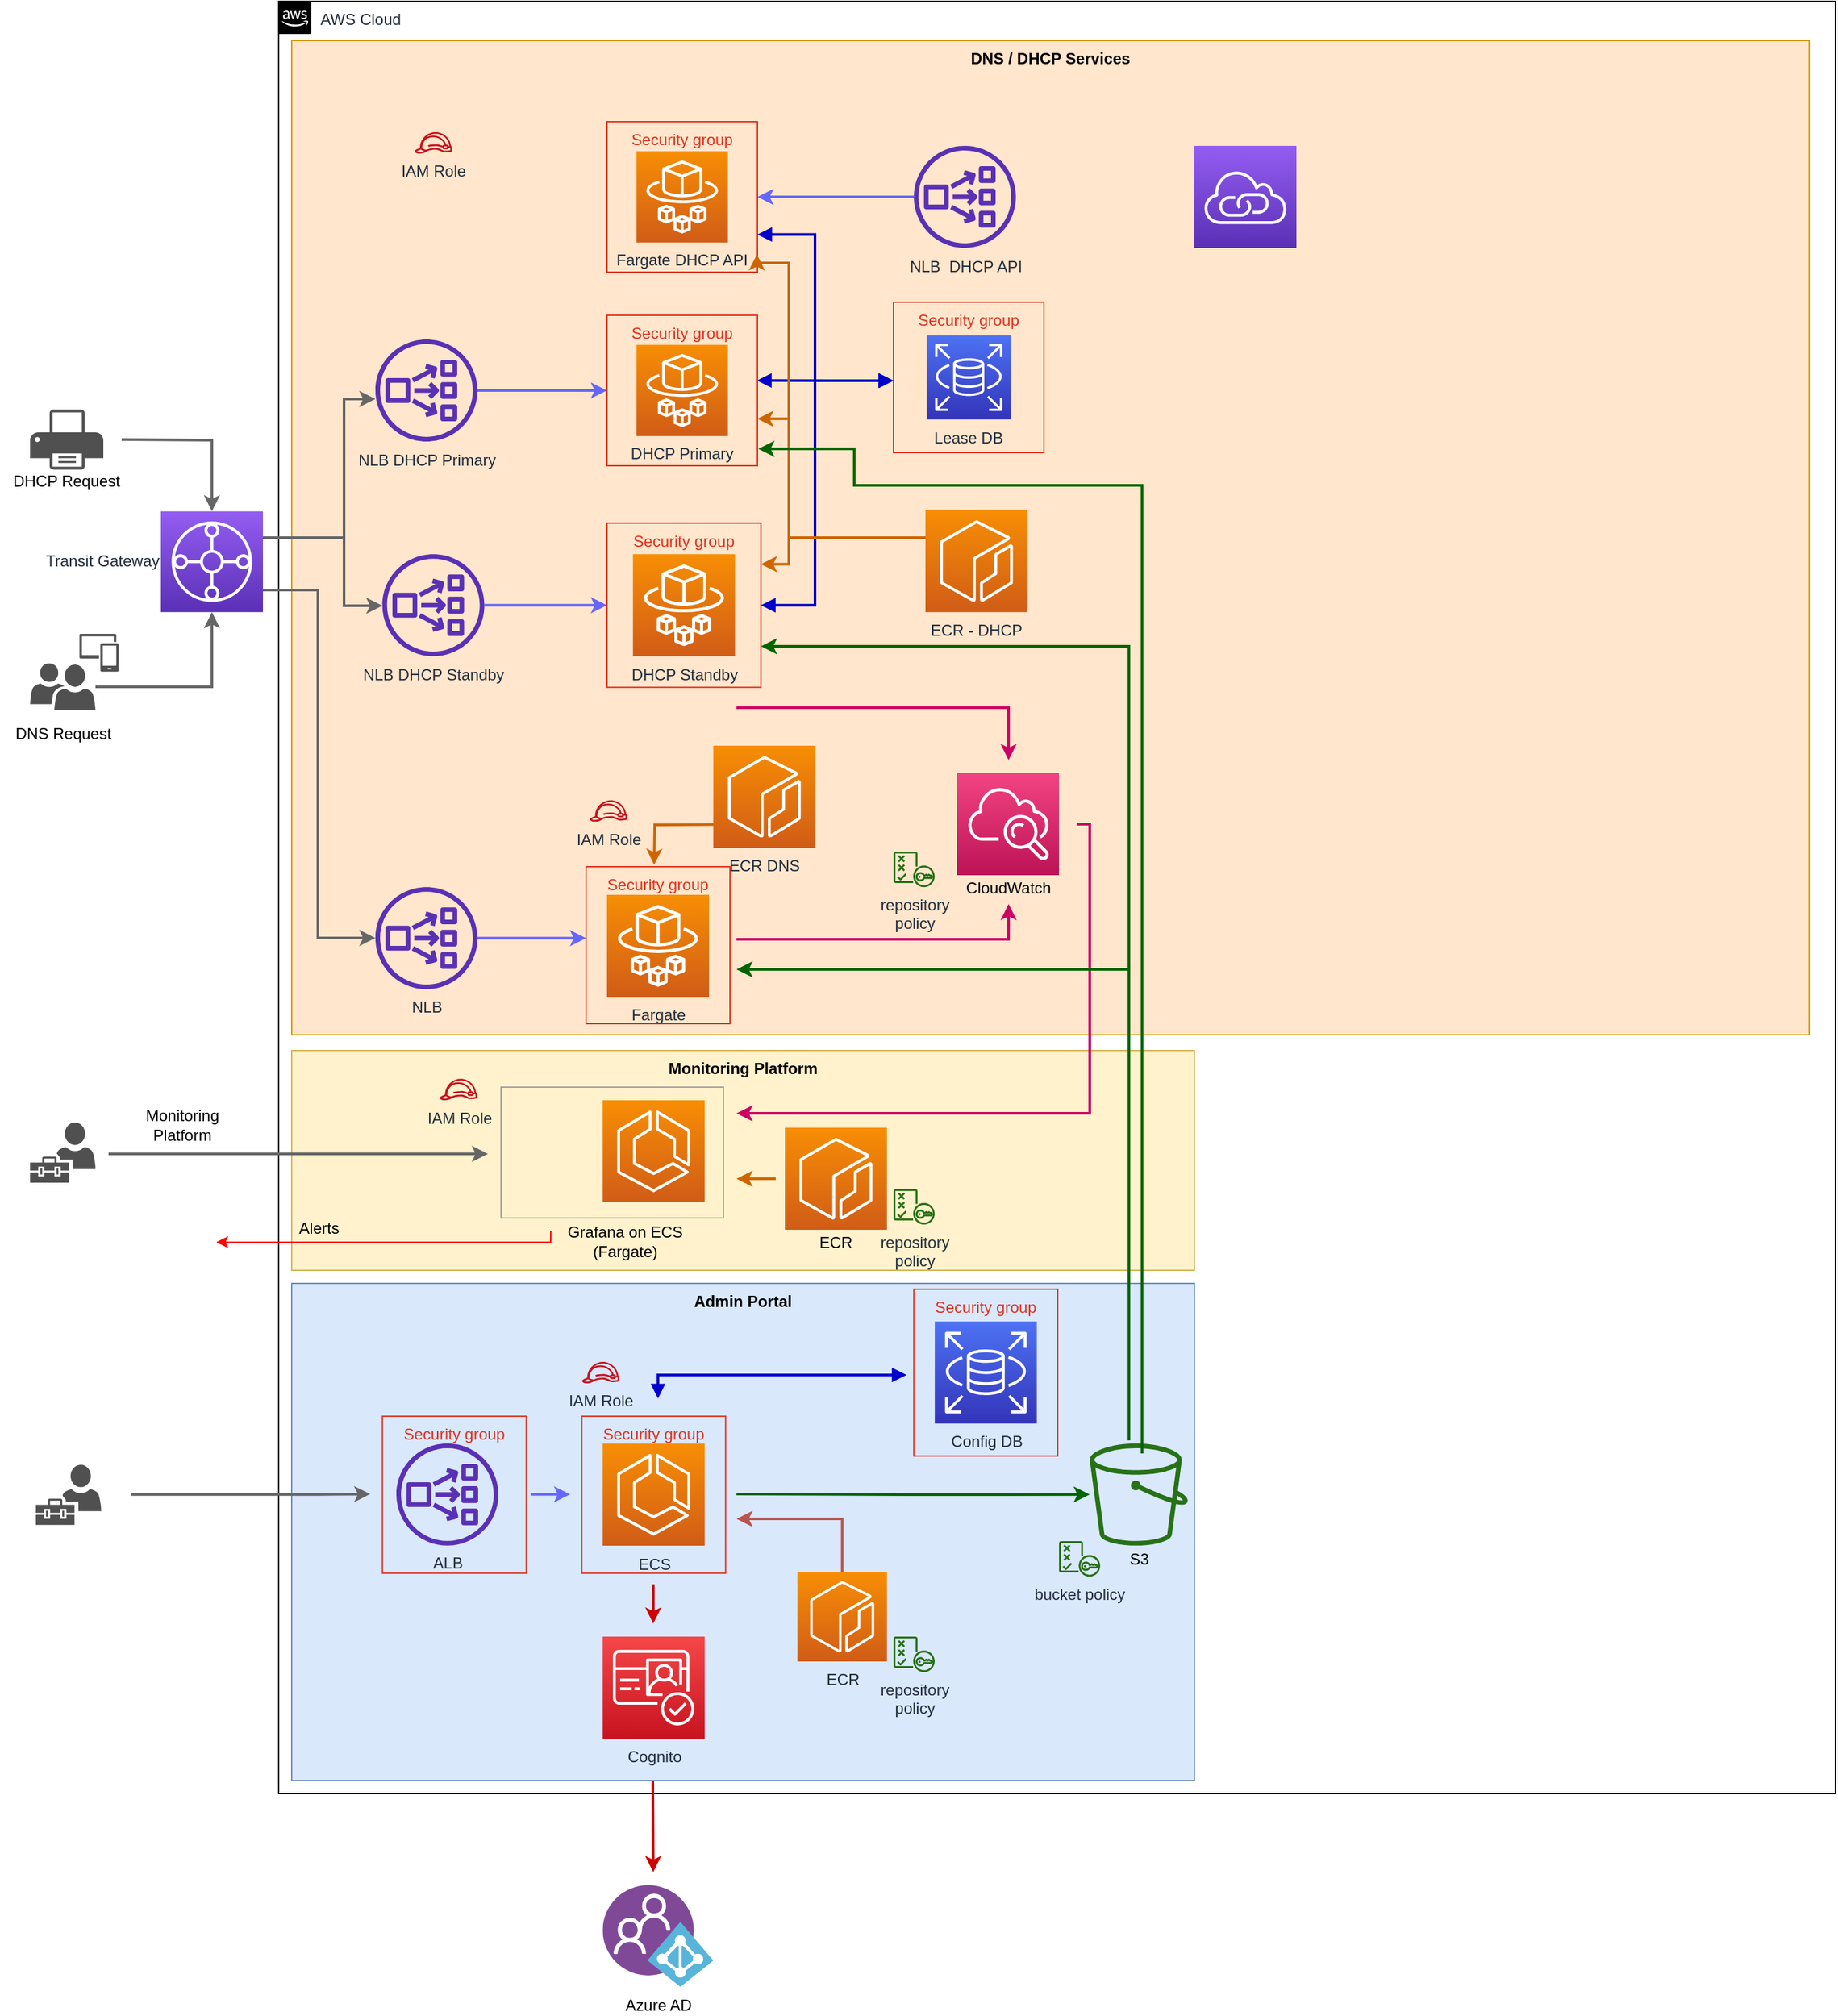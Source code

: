 <mxfile version="14.1.1" type="device"><diagram id="9MO6uvC0R2wSckzGNIwa" name="Page-1"><mxGraphModel dx="2624" dy="1393" grid="1" gridSize="10" guides="1" tooltips="1" connect="1" arrows="1" fold="1" page="0" pageScale="1" pageWidth="827" pageHeight="1169" math="0" shadow="0"><root><mxCell id="0"/><mxCell id="1" parent="0"/><mxCell id="NAixXiFrhquAeeg1MCdx-25" value="Security group" style="fillColor=none;strokeColor=#DD3522;verticalAlign=top;fontStyle=0;fontColor=#DD3522;" parent="1" vertex="1"><mxGeometry x="158.43" y="598.18" width="110" height="120" as="geometry"/></mxCell><mxCell id="9-9kvyiUO59uA4K4BosA-84" value="AWS Cloud" style="points=[[0,0],[0.25,0],[0.5,0],[0.75,0],[1,0],[1,0.25],[1,0.5],[1,0.75],[1,1],[0.75,1],[0.5,1],[0.25,1],[0,1],[0,0.75],[0,0.5],[0,0.25]];outlineConnect=0;gradientColor=none;html=1;whiteSpace=wrap;fontSize=12;fontStyle=0;shape=mxgraph.aws4.group;grIcon=mxgraph.aws4.group_aws_cloud_alt;strokeColor=#000000;fillColor=none;verticalAlign=top;align=left;spacingLeft=30;fontColor=#232F3E;dashed=0;" parent="1" vertex="1"><mxGeometry x="-320" y="-390" width="1190" height="1370" as="geometry"/></mxCell><mxCell id="9-9kvyiUO59uA4K4BosA-189" value="Admin Portal" style="fillColor=#dae8fc;strokeColor=#6c8ebf;dashed=0;verticalAlign=top;fontStyle=1;" parent="1" vertex="1"><mxGeometry x="-310" y="590" width="690" height="380" as="geometry"/></mxCell><mxCell id="9-9kvyiUO59uA4K4BosA-188" value="Monitoring Platform" style="fillColor=#fff2cc;strokeColor=#d6b656;dashed=0;verticalAlign=top;fontStyle=1;" parent="1" vertex="1"><mxGeometry x="-310" y="412" width="690" height="168" as="geometry"/></mxCell><mxCell id="9-9kvyiUO59uA4K4BosA-187" value="DNS / DHCP Services" style="fillColor=#ffe6cc;strokeColor=#d79b00;dashed=0;verticalAlign=top;fontStyle=1;" parent="1" vertex="1"><mxGeometry x="-310" y="-360" width="1160" height="760" as="geometry"/></mxCell><mxCell id="9-9kvyiUO59uA4K4BosA-138" style="edgeStyle=orthogonalEdgeStyle;rounded=0;orthogonalLoop=1;jettySize=auto;html=1;strokeColor=#666666;strokeWidth=2;" parent="1" source="AiLHbRzSf-J2AkT8xo80-5" target="NAixXiFrhquAeeg1MCdx-24" edge="1"><mxGeometry relative="1" as="geometry"><mxPoint x="-370" y="134" as="targetPoint"/></mxGeometry></mxCell><mxCell id="AiLHbRzSf-J2AkT8xo80-5" value="" style="pointerEvents=1;shadow=0;dashed=0;html=1;strokeColor=none;labelPosition=center;verticalLabelPosition=bottom;verticalAlign=top;align=center;fillColor=#505050;shape=mxgraph.mscae.intune.user_group" parent="1" vertex="1"><mxGeometry x="-510" y="116" width="50" height="36" as="geometry"/></mxCell><mxCell id="AiLHbRzSf-J2AkT8xo80-6" value="" style="pointerEvents=1;shadow=0;dashed=0;html=1;strokeColor=none;labelPosition=center;verticalLabelPosition=bottom;verticalAlign=top;align=center;fillColor=#505050;shape=mxgraph.mscae.intune.user_management" parent="1" vertex="1"><mxGeometry x="-505.59" y="728.57" width="50" height="46" as="geometry"/></mxCell><mxCell id="AiLHbRzSf-J2AkT8xo80-9" value="Grafana on ECS (Fargate)" style="text;html=1;strokeColor=none;fillColor=none;align=center;verticalAlign=middle;whiteSpace=wrap;rounded=0;" parent="1" vertex="1"><mxGeometry x="-110" y="549" width="110" height="18" as="geometry"/></mxCell><mxCell id="AiLHbRzSf-J2AkT8xo80-28" value="" style="pointerEvents=1;shadow=0;dashed=0;html=1;strokeColor=none;labelPosition=center;verticalLabelPosition=bottom;verticalAlign=top;align=center;fillColor=#505050;shape=mxgraph.mscae.intune.device_group" parent="1" vertex="1"><mxGeometry x="-472.25" y="93.5" width="30" height="28.88" as="geometry"/></mxCell><mxCell id="AiLHbRzSf-J2AkT8xo80-29" value="DNS Request" style="text;html=1;strokeColor=none;fillColor=none;align=center;verticalAlign=middle;whiteSpace=wrap;rounded=0;" parent="1" vertex="1"><mxGeometry x="-523.25" y="160" width="76.5" height="19" as="geometry"/></mxCell><mxCell id="AiLHbRzSf-J2AkT8xo80-38" value="S3" style="text;html=1;strokeColor=none;fillColor=none;align=center;verticalAlign=middle;whiteSpace=wrap;rounded=0;" parent="1" vertex="1"><mxGeometry x="317.5" y="790.57" width="40" height="20" as="geometry"/></mxCell><mxCell id="9-9kvyiUO59uA4K4BosA-87" style="edgeStyle=orthogonalEdgeStyle;rounded=0;orthogonalLoop=1;jettySize=auto;html=1;entryX=1;entryY=0.5;entryDx=0;entryDy=0;strokeColor=#FF0000;" parent="1" edge="1"><mxGeometry relative="1" as="geometry"><mxPoint x="-112" y="550" as="sourcePoint"/><mxPoint x="-367.59" y="558.5" as="targetPoint"/><Array as="points"><mxPoint x="-112" y="559"/></Array></mxGeometry></mxCell><mxCell id="Zwe5Y7tv6AMG9vgAHVcf-47" value="DHCP Request" style="text;html=1;strokeColor=none;fillColor=none;align=center;verticalAlign=middle;whiteSpace=wrap;rounded=0;" parent="1" vertex="1"><mxGeometry x="-532.12" y="-50" width="100.25" height="53.5" as="geometry"/></mxCell><mxCell id="Zwe5Y7tv6AMG9vgAHVcf-50" value="" style="pointerEvents=1;shadow=0;dashed=0;html=1;strokeColor=none;fillColor=#505050;labelPosition=center;verticalLabelPosition=bottom;verticalAlign=top;outlineConnect=0;align=center;shape=mxgraph.office.devices.printer;" parent="1" vertex="1"><mxGeometry x="-510" y="-78" width="56" height="46" as="geometry"/></mxCell><mxCell id="9-9kvyiUO59uA4K4BosA-1" style="edgeStyle=orthogonalEdgeStyle;rounded=0;orthogonalLoop=1;jettySize=auto;html=1;strokeColor=#666666;strokeWidth=2;" parent="1" target="NAixXiFrhquAeeg1MCdx-24" edge="1"><mxGeometry relative="1" as="geometry"><mxPoint x="-370" y="-55" as="targetPoint"/><mxPoint x="-440" y="-55" as="sourcePoint"/></mxGeometry></mxCell><mxCell id="9-9kvyiUO59uA4K4BosA-205" style="edgeStyle=orthogonalEdgeStyle;rounded=0;orthogonalLoop=1;jettySize=auto;html=1;strokeColor=#666666;strokeWidth=2;" parent="1" edge="1"><mxGeometry relative="1" as="geometry"><mxPoint x="-450" y="491" as="sourcePoint"/><mxPoint x="-160" y="491" as="targetPoint"/></mxGeometry></mxCell><mxCell id="9-9kvyiUO59uA4K4BosA-31" value="" style="pointerEvents=1;shadow=0;dashed=0;html=1;strokeColor=none;labelPosition=center;verticalLabelPosition=bottom;verticalAlign=top;align=center;fillColor=#505050;shape=mxgraph.mscae.intune.user_management" parent="1" vertex="1"><mxGeometry x="-510" y="467" width="50" height="46" as="geometry"/></mxCell><mxCell id="9-9kvyiUO59uA4K4BosA-35" value="Monitoring Platform" style="text;html=1;strokeColor=none;fillColor=none;align=center;verticalAlign=middle;whiteSpace=wrap;rounded=0;" parent="1" vertex="1"><mxGeometry x="-431.87" y="459" width="77" height="20" as="geometry"/></mxCell><mxCell id="9-9kvyiUO59uA4K4BosA-59" value="CloudWatch" style="text;html=1;strokeColor=none;fillColor=none;align=center;verticalAlign=middle;whiteSpace=wrap;rounded=0;" parent="1" vertex="1"><mxGeometry x="217.5" y="278" width="40" height="20" as="geometry"/></mxCell><mxCell id="9-9kvyiUO59uA4K4BosA-70" value="" style="shape=image;html=1;verticalAlign=top;verticalLabelPosition=bottom;labelBackgroundColor=#ffffff;imageAspect=0;aspect=fixed;image=https://cdn3.iconfinder.com/data/icons/social-network-30/512/social-08-128.png" parent="1" vertex="1"><mxGeometry x="-424" y="537" width="48" height="48" as="geometry"/></mxCell><mxCell id="9-9kvyiUO59uA4K4BosA-74" value="Alerts" style="text;html=1;strokeColor=none;fillColor=none;align=center;verticalAlign=middle;whiteSpace=wrap;rounded=0;" parent="1" vertex="1"><mxGeometry x="-309.18" y="537.5" width="40" height="20" as="geometry"/></mxCell><mxCell id="ob2yoat7zag57HKbLGKw-5" style="edgeStyle=orthogonalEdgeStyle;rounded=0;orthogonalLoop=1;jettySize=auto;html=1;fillColor=#e1d5e7;strokeColor=#6666FF;strokeWidth=2;" edge="1" parent="1" source="9-9kvyiUO59uA4K4BosA-105" target="NAixXiFrhquAeeg1MCdx-5"><mxGeometry relative="1" as="geometry"/></mxCell><mxCell id="9-9kvyiUO59uA4K4BosA-105" value="&lt;span style=&quot;font-weight: normal&quot;&gt;NLB DHCP Standby&lt;/span&gt;" style="outlineConnect=0;fontColor=#232F3E;gradientColor=none;fillColor=#5A30B5;strokeColor=none;dashed=0;verticalLabelPosition=bottom;verticalAlign=top;align=center;html=1;fontSize=12;fontStyle=1;aspect=fixed;pointerEvents=1;shape=mxgraph.aws4.network_load_balancer;" parent="1" vertex="1"><mxGeometry x="-240.71" y="32.61" width="78" height="78" as="geometry"/></mxCell><mxCell id="ob2yoat7zag57HKbLGKw-6" style="edgeStyle=orthogonalEdgeStyle;rounded=0;orthogonalLoop=1;jettySize=auto;html=1;strokeColor=#6666FF;strokeWidth=2;" edge="1" parent="1" source="9-9kvyiUO59uA4K4BosA-106" target="NAixXiFrhquAeeg1MCdx-7"><mxGeometry relative="1" as="geometry"><Array as="points"><mxPoint x="-110" y="326"/><mxPoint x="-110" y="326"/></Array></mxGeometry></mxCell><mxCell id="9-9kvyiUO59uA4K4BosA-106" value="NLB" style="outlineConnect=0;fontColor=#232F3E;gradientColor=none;fillColor=#5A30B5;strokeColor=none;dashed=0;verticalLabelPosition=bottom;verticalAlign=top;align=center;html=1;fontSize=12;fontStyle=0;aspect=fixed;pointerEvents=1;shape=mxgraph.aws4.network_load_balancer;" parent="1" vertex="1"><mxGeometry x="-246" y="287.12" width="78" height="78" as="geometry"/></mxCell><mxCell id="9-9kvyiUO59uA4K4BosA-129" style="edgeStyle=orthogonalEdgeStyle;rounded=0;orthogonalLoop=1;jettySize=auto;html=1;strokeColor=#CC0066;strokeWidth=2;" parent="1" edge="1"><mxGeometry relative="1" as="geometry"><mxPoint x="30" y="150" as="sourcePoint"/><mxPoint x="238" y="190" as="targetPoint"/><Array as="points"><mxPoint x="238" y="150"/></Array></mxGeometry></mxCell><mxCell id="9-9kvyiUO59uA4K4BosA-130" style="edgeStyle=orthogonalEdgeStyle;rounded=0;orthogonalLoop=1;jettySize=auto;html=1;strokeColor=#CC0066;strokeWidth=2;" parent="1" edge="1"><mxGeometry relative="1" as="geometry"><mxPoint x="30" y="327" as="sourcePoint"/><mxPoint x="238" y="300" as="targetPoint"/><Array as="points"><mxPoint x="238" y="327"/></Array></mxGeometry></mxCell><mxCell id="9-9kvyiUO59uA4K4BosA-127" style="edgeStyle=orthogonalEdgeStyle;rounded=0;orthogonalLoop=1;jettySize=auto;html=1;strokeColor=#CC6600;strokeWidth=2;" parent="1" edge="1"><mxGeometry relative="1" as="geometry"><mxPoint x="50" y="239" as="sourcePoint"/><mxPoint x="-33" y="270" as="targetPoint"/></mxGeometry></mxCell><mxCell id="9-9kvyiUO59uA4K4BosA-113" value="ECR DNS" style="outlineConnect=0;fontColor=#232F3E;gradientColor=#F78E04;gradientDirection=north;fillColor=#D05C17;strokeColor=#ffffff;dashed=0;verticalLabelPosition=bottom;verticalAlign=top;align=center;html=1;fontSize=12;fontStyle=0;aspect=fixed;shape=mxgraph.aws4.resourceIcon;resIcon=mxgraph.aws4.ecr;" parent="1" vertex="1"><mxGeometry x="12.28" y="179" width="78" height="78" as="geometry"/></mxCell><mxCell id="9-9kvyiUO59uA4K4BosA-192" style="edgeStyle=orthogonalEdgeStyle;rounded=0;orthogonalLoop=1;jettySize=auto;html=1;strokeColor=#CC0066;strokeWidth=2;" parent="1" edge="1"><mxGeometry relative="1" as="geometry"><mxPoint x="290" y="239" as="sourcePoint"/><mxPoint x="30" y="460" as="targetPoint"/><Array as="points"><mxPoint x="300" y="239"/><mxPoint x="300" y="460"/></Array></mxGeometry></mxCell><mxCell id="9-9kvyiUO59uA4K4BosA-122" value="" style="outlineConnect=0;fontColor=#232F3E;gradientColor=#F34482;gradientDirection=north;fillColor=#BC1356;strokeColor=#ffffff;dashed=0;verticalLabelPosition=bottom;verticalAlign=top;align=center;html=1;fontSize=12;fontStyle=0;aspect=fixed;shape=mxgraph.aws4.resourceIcon;resIcon=mxgraph.aws4.cloudwatch;" parent="1" vertex="1"><mxGeometry x="198.5" y="200" width="78" height="78" as="geometry"/></mxCell><mxCell id="9-9kvyiUO59uA4K4BosA-176" style="edgeStyle=orthogonalEdgeStyle;rounded=0;orthogonalLoop=1;jettySize=auto;html=1;strokeColor=#006600;strokeWidth=2;" parent="1" edge="1"><mxGeometry relative="1" as="geometry"><mxPoint x="330" y="590" as="sourcePoint"/><mxPoint x="30" y="350" as="targetPoint"/><Array as="points"><mxPoint x="330" y="350"/></Array></mxGeometry></mxCell><mxCell id="9-9kvyiUO59uA4K4BosA-178" style="edgeStyle=orthogonalEdgeStyle;rounded=0;orthogonalLoop=1;jettySize=auto;html=1;strokeColor=#006600;strokeWidth=2;entryX=1;entryY=0.75;entryDx=0;entryDy=0;" parent="1" edge="1" target="NAixXiFrhquAeeg1MCdx-5"><mxGeometry relative="1" as="geometry"><mxPoint x="330" y="710" as="sourcePoint"/><mxPoint x="30" y="120" as="targetPoint"/><Array as="points"><mxPoint x="330" y="103"/></Array></mxGeometry></mxCell><mxCell id="9-9kvyiUO59uA4K4BosA-141" value="" style="outlineConnect=0;fontColor=#232F3E;gradientColor=none;fillColor=#277116;strokeColor=none;dashed=0;verticalLabelPosition=bottom;verticalAlign=top;align=center;html=1;fontSize=12;fontStyle=0;aspect=fixed;pointerEvents=1;shape=mxgraph.aws4.bucket;" parent="1" vertex="1"><mxGeometry x="300" y="712.43" width="75" height="78" as="geometry"/></mxCell><mxCell id="9-9kvyiUO59uA4K4BosA-149" value="Config DB" style="outlineConnect=0;fontColor=#232F3E;gradientColor=#4D72F3;gradientDirection=north;fillColor=#3334B9;strokeColor=#ffffff;dashed=0;verticalLabelPosition=bottom;verticalAlign=top;align=center;html=1;fontSize=12;fontStyle=0;aspect=fixed;shape=mxgraph.aws4.resourceIcon;resIcon=mxgraph.aws4.rds;" parent="1" vertex="1"><mxGeometry x="181.57" y="619.18" width="78" height="78" as="geometry"/></mxCell><mxCell id="Zwe5Y7tv6AMG9vgAHVcf-19" value="Azure AD" style="aspect=fixed;html=1;points=[];align=center;image;fontSize=12;image=img/lib/mscae/Azure_AD_B2C.svg;" parent="1" vertex="1"><mxGeometry x="-72.3" y="1050" width="84.58" height="77.81" as="geometry"/></mxCell><mxCell id="9-9kvyiUO59uA4K4BosA-220" style="edgeStyle=orthogonalEdgeStyle;rounded=0;orthogonalLoop=1;jettySize=auto;html=1;strokeColor=#006600;strokeWidth=2;" parent="1" target="9-9kvyiUO59uA4K4BosA-141" edge="1"><mxGeometry relative="1" as="geometry"><mxPoint x="30" y="751" as="sourcePoint"/></mxGeometry></mxCell><mxCell id="9-9kvyiUO59uA4K4BosA-200" value="" style="outlineConnect=0;fontColor=#232F3E;gradientColor=#F78E04;gradientDirection=north;fillColor=#D05C17;strokeColor=#ffffff;dashed=0;verticalLabelPosition=bottom;verticalAlign=top;align=center;html=1;fontSize=12;fontStyle=0;aspect=fixed;shape=mxgraph.aws4.resourceIcon;resIcon=mxgraph.aws4.ecs;" parent="1" vertex="1"><mxGeometry x="-72.3" y="450" width="78" height="78" as="geometry"/></mxCell><mxCell id="9-9kvyiUO59uA4K4BosA-202" style="edgeStyle=orthogonalEdgeStyle;rounded=0;orthogonalLoop=1;jettySize=auto;html=1;strokeColor=#CC6600;strokeWidth=2;" parent="1" edge="1"><mxGeometry relative="1" as="geometry"><mxPoint x="60" y="510" as="sourcePoint"/><mxPoint x="30" y="510" as="targetPoint"/></mxGeometry></mxCell><mxCell id="9-9kvyiUO59uA4K4BosA-201" value="" style="outlineConnect=0;fontColor=#232F3E;gradientColor=#F78E04;gradientDirection=north;fillColor=#D05C17;strokeColor=#ffffff;dashed=0;verticalLabelPosition=bottom;verticalAlign=top;align=center;html=1;fontSize=12;fontStyle=0;aspect=fixed;shape=mxgraph.aws4.resourceIcon;resIcon=mxgraph.aws4.ecr;" parent="1" vertex="1"><mxGeometry x="67" y="471" width="78" height="78" as="geometry"/></mxCell><mxCell id="9-9kvyiUO59uA4K4BosA-203" value="ECR" style="text;html=1;strokeColor=none;fillColor=none;align=center;verticalAlign=middle;whiteSpace=wrap;rounded=0;" parent="1" vertex="1"><mxGeometry x="86" y="549" width="40" height="20" as="geometry"/></mxCell><mxCell id="Zwe5Y7tv6AMG9vgAHVcf-15" value="" style="shape=image;html=1;verticalAlign=top;verticalLabelPosition=bottom;labelBackgroundColor=#ffffff;imageAspect=0;aspect=fixed;image=https://cdn4.iconfinder.com/data/icons/logos-brands-5/24/grafana-128.png" parent="1" vertex="1"><mxGeometry x="-146.23" y="457" width="68" height="68" as="geometry"/></mxCell><mxCell id="9-9kvyiUO59uA4K4BosA-206" value="" style="rounded=0;whiteSpace=wrap;html=1;strokeColor=#A1A1A1;fillColor=none;" parent="1" vertex="1"><mxGeometry x="-150" y="440" width="170" height="100" as="geometry"/></mxCell><mxCell id="9-9kvyiUO59uA4K4BosA-210" value="Cognito&lt;br&gt;" style="outlineConnect=0;fontColor=#232F3E;gradientColor=#F54749;gradientDirection=north;fillColor=#C7131F;strokeColor=#ffffff;dashed=0;verticalLabelPosition=bottom;verticalAlign=top;align=center;html=1;fontSize=12;fontStyle=0;aspect=fixed;shape=mxgraph.aws4.resourceIcon;resIcon=mxgraph.aws4.cognito;" parent="1" vertex="1"><mxGeometry x="-72.3" y="860" width="78" height="78" as="geometry"/></mxCell><mxCell id="9-9kvyiUO59uA4K4BosA-231" value="" style="edgeStyle=orthogonalEdgeStyle;html=1;endArrow=block;elbow=vertical;startArrow=block;startFill=1;endFill=1;strokeColor=#0000CC;rounded=0;strokeWidth=2;" parent="1" edge="1"><mxGeometry width="100" relative="1" as="geometry"><mxPoint x="-30" y="678" as="sourcePoint"/><mxPoint x="160" y="660" as="targetPoint"/><Array as="points"><mxPoint x="-30" y="660"/></Array></mxGeometry></mxCell><mxCell id="iMxpz6M9b-CzHR5uXrkI-2" value="" style="edgeStyle=orthogonalEdgeStyle;html=1;endArrow=block;elbow=vertical;startArrow=block;startFill=1;endFill=1;strokeColor=#0000CC;rounded=0;strokeWidth=2;exitX=0.997;exitY=0.434;exitDx=0;exitDy=0;entryX=-0.003;entryY=0.522;entryDx=0;entryDy=0;entryPerimeter=0;exitPerimeter=0;" parent="1" edge="1" target="NAixXiFrhquAeeg1MCdx-3" source="ob2yoat7zag57HKbLGKw-25"><mxGeometry width="100" relative="1" as="geometry"><mxPoint x="-30" y="80" as="sourcePoint"/><mxPoint x="40" y="-10" as="targetPoint"/><Array as="points"><mxPoint x="60" y="-100"/></Array></mxGeometry></mxCell><mxCell id="b-nBgKYfW51M7RJ4Bktz-7" style="edgeStyle=orthogonalEdgeStyle;rounded=0;orthogonalLoop=1;jettySize=auto;html=1;strokeColor=#666666;strokeWidth=2;" parent="1" edge="1"><mxGeometry relative="1" as="geometry"><mxPoint x="-250" y="751" as="targetPoint"/><mxPoint x="-432.5" y="751.4" as="sourcePoint"/><Array as="points"><mxPoint x="-290" y="751"/><mxPoint x="-290" y="751"/></Array></mxGeometry></mxCell><mxCell id="b-nBgKYfW51M7RJ4Bktz-8" style="edgeStyle=orthogonalEdgeStyle;rounded=0;orthogonalLoop=1;jettySize=auto;html=1;strokeColor=#6666FF;strokeWidth=2;" parent="1" edge="1"><mxGeometry relative="1" as="geometry"><mxPoint x="-127.23" y="751.24" as="sourcePoint"/><mxPoint x="-97.23" y="751.24" as="targetPoint"/></mxGeometry></mxCell><mxCell id="b-nBgKYfW51M7RJ4Bktz-9" value="ALB" style="outlineConnect=0;fontColor=#232F3E;gradientColor=none;fillColor=#5A30B5;strokeColor=none;dashed=0;verticalLabelPosition=bottom;verticalAlign=top;align=center;html=1;fontSize=12;fontStyle=0;aspect=fixed;pointerEvents=1;shape=mxgraph.aws4.network_load_balancer;" parent="1" vertex="1"><mxGeometry x="-230" y="712.43" width="78" height="78" as="geometry"/></mxCell><mxCell id="b-nBgKYfW51M7RJ4Bktz-10" value="ECS" style="outlineConnect=0;fontColor=#232F3E;gradientColor=#F78E04;gradientDirection=north;fillColor=#D05C17;strokeColor=#ffffff;dashed=0;verticalLabelPosition=bottom;verticalAlign=top;align=center;html=1;fontSize=12;fontStyle=0;aspect=fixed;shape=mxgraph.aws4.resourceIcon;resIcon=mxgraph.aws4.ecs;" parent="1" vertex="1"><mxGeometry x="-72.3" y="712.5" width="78" height="78" as="geometry"/></mxCell><mxCell id="ojEpdzs_7g75hfdYQlUM-5" style="edgeStyle=orthogonalEdgeStyle;rounded=0;orthogonalLoop=1;jettySize=auto;html=1;strokeColor=#b85450;fillColor=#f8cecc;strokeWidth=2;" parent="1" source="ojEpdzs_7g75hfdYQlUM-1" edge="1"><mxGeometry relative="1" as="geometry"><Array as="points"><mxPoint x="111" y="770"/></Array><mxPoint x="30" y="770" as="targetPoint"/></mxGeometry></mxCell><mxCell id="ojEpdzs_7g75hfdYQlUM-1" value="ECR" style="outlineConnect=0;fontColor=#232F3E;gradientColor=#F78E04;gradientDirection=north;fillColor=#D05C17;strokeColor=#ffffff;dashed=0;verticalLabelPosition=bottom;verticalAlign=top;align=center;html=1;fontSize=12;fontStyle=0;aspect=fixed;shape=mxgraph.aws4.resourceIcon;resIcon=mxgraph.aws4.ecr;" parent="1" vertex="1"><mxGeometry x="76.57" y="810.57" width="68.43" height="68.43" as="geometry"/></mxCell><mxCell id="NAixXiFrhquAeeg1MCdx-1" style="edgeStyle=orthogonalEdgeStyle;rounded=0;orthogonalLoop=1;jettySize=auto;html=1;strokeColor=#CC0000;strokeWidth=2;" parent="1" edge="1"><mxGeometry relative="1" as="geometry"><mxPoint x="-33.63" y="1040" as="targetPoint"/><mxPoint x="-34" y="970" as="sourcePoint"/><Array as="points"><mxPoint x="-33.3" y="970"/><mxPoint x="-33.3" y="970"/></Array></mxGeometry></mxCell><mxCell id="NAixXiFrhquAeeg1MCdx-2" value="IAM Role" style="outlineConnect=0;fontColor=#232F3E;gradientColor=none;fillColor=#C7131F;strokeColor=none;dashed=0;verticalLabelPosition=bottom;verticalAlign=top;align=center;html=1;fontSize=12;fontStyle=0;aspect=fixed;pointerEvents=1;shape=mxgraph.aws4.role;" parent="1" vertex="1"><mxGeometry x="-216.21" y="-290" width="29" height="16.36" as="geometry"/></mxCell><mxCell id="NAixXiFrhquAeeg1MCdx-7" value="Security group" style="fillColor=none;strokeColor=#DD3522;verticalAlign=top;fontStyle=0;fontColor=#DD3522;" parent="1" vertex="1"><mxGeometry x="-85.01" y="271.5" width="110" height="120" as="geometry"/></mxCell><mxCell id="NAixXiFrhquAeeg1MCdx-8" value="Security group" style="fillColor=none;strokeColor=#DD3522;verticalAlign=top;fontStyle=0;fontColor=#DD3522;" parent="1" vertex="1"><mxGeometry x="-88.3" y="691.57" width="110" height="120" as="geometry"/></mxCell><mxCell id="NAixXiFrhquAeeg1MCdx-9" value="Security group" style="fillColor=none;strokeColor=#DD3522;verticalAlign=top;fontStyle=0;fontColor=#DD3522;" parent="1" vertex="1"><mxGeometry x="-240.71" y="691.57" width="110" height="120" as="geometry"/></mxCell><mxCell id="NAixXiFrhquAeeg1MCdx-14" style="edgeStyle=orthogonalEdgeStyle;rounded=0;orthogonalLoop=1;jettySize=auto;html=1;strokeColor=#CC0000;strokeWidth=2;" parent="1" edge="1"><mxGeometry relative="1" as="geometry"><mxPoint x="-33.63" y="850" as="targetPoint"/><mxPoint x="-33.63" y="820" as="sourcePoint"/><Array as="points"><mxPoint x="-33.63" y="820"/><mxPoint x="-33.63" y="820"/></Array></mxGeometry></mxCell><mxCell id="NAixXiFrhquAeeg1MCdx-16" value="IAM Role" style="outlineConnect=0;fontColor=#232F3E;gradientColor=none;fillColor=#C7131F;strokeColor=none;dashed=0;verticalLabelPosition=bottom;verticalAlign=top;align=center;html=1;fontSize=12;fontStyle=0;aspect=fixed;pointerEvents=1;shape=mxgraph.aws4.role;" parent="1" vertex="1"><mxGeometry x="-82.3" y="220.7" width="29" height="16.36" as="geometry"/></mxCell><mxCell id="NAixXiFrhquAeeg1MCdx-17" value="IAM Role" style="outlineConnect=0;fontColor=#232F3E;gradientColor=none;fillColor=#C7131F;strokeColor=none;dashed=0;verticalLabelPosition=bottom;verticalAlign=top;align=center;html=1;fontSize=12;fontStyle=0;aspect=fixed;pointerEvents=1;shape=mxgraph.aws4.role;" parent="1" vertex="1"><mxGeometry x="-88.3" y="650" width="29" height="16.36" as="geometry"/></mxCell><mxCell id="NAixXiFrhquAeeg1MCdx-18" value="IAM Role" style="outlineConnect=0;fontColor=#232F3E;gradientColor=none;fillColor=#C7131F;strokeColor=none;dashed=0;verticalLabelPosition=bottom;verticalAlign=top;align=center;html=1;fontSize=12;fontStyle=0;aspect=fixed;pointerEvents=1;shape=mxgraph.aws4.role;" parent="1" vertex="1"><mxGeometry x="-197" y="433.64" width="29" height="16.36" as="geometry"/></mxCell><mxCell id="NAixXiFrhquAeeg1MCdx-19" value="bucket policy&lt;br&gt;" style="outlineConnect=0;fontColor=#232F3E;gradientColor=none;fillColor=#277116;strokeColor=none;dashed=0;verticalLabelPosition=bottom;verticalAlign=top;align=center;html=1;fontSize=12;fontStyle=0;aspect=fixed;pointerEvents=1;shape=mxgraph.aws4.policy;" parent="1" vertex="1"><mxGeometry x="276.5" y="787.01" width="31.57" height="27.12" as="geometry"/></mxCell><mxCell id="NAixXiFrhquAeeg1MCdx-20" value="repository &lt;br&gt;policy&lt;br&gt;" style="outlineConnect=0;fontColor=#232F3E;gradientColor=none;fillColor=#277116;strokeColor=none;dashed=0;verticalLabelPosition=bottom;verticalAlign=top;align=center;html=1;fontSize=12;fontStyle=0;aspect=fixed;pointerEvents=1;shape=mxgraph.aws4.policy;" parent="1" vertex="1"><mxGeometry x="150" y="860" width="31.57" height="27.12" as="geometry"/></mxCell><mxCell id="NAixXiFrhquAeeg1MCdx-21" value="repository &lt;br&gt;policy&lt;br&gt;" style="outlineConnect=0;fontColor=#232F3E;gradientColor=none;fillColor=#277116;strokeColor=none;dashed=0;verticalLabelPosition=bottom;verticalAlign=top;align=center;html=1;fontSize=12;fontStyle=0;aspect=fixed;pointerEvents=1;shape=mxgraph.aws4.policy;" parent="1" vertex="1"><mxGeometry x="150" y="260" width="31.57" height="27.12" as="geometry"/></mxCell><mxCell id="NAixXiFrhquAeeg1MCdx-22" value="repository &lt;br&gt;policy&lt;br&gt;" style="outlineConnect=0;fontColor=#232F3E;gradientColor=none;fillColor=#277116;strokeColor=none;dashed=0;verticalLabelPosition=bottom;verticalAlign=top;align=center;html=1;fontSize=12;fontStyle=0;aspect=fixed;pointerEvents=1;shape=mxgraph.aws4.policy;" parent="1" vertex="1"><mxGeometry x="150" y="517.88" width="31.57" height="27.12" as="geometry"/></mxCell><mxCell id="ob2yoat7zag57HKbLGKw-3" style="edgeStyle=orthogonalEdgeStyle;rounded=0;orthogonalLoop=1;jettySize=auto;html=1;strokeWidth=2;strokeColor=#666666;" edge="1" parent="1" source="NAixXiFrhquAeeg1MCdx-24" target="9-9kvyiUO59uA4K4BosA-105"><mxGeometry relative="1" as="geometry"><Array as="points"><mxPoint x="-270" y="20"/><mxPoint x="-270" y="72"/></Array></mxGeometry></mxCell><mxCell id="ob2yoat7zag57HKbLGKw-8" style="edgeStyle=orthogonalEdgeStyle;rounded=0;orthogonalLoop=1;jettySize=auto;html=1;strokeColor=#666666;strokeWidth=2;" edge="1" parent="1" source="NAixXiFrhquAeeg1MCdx-24" target="9-9kvyiUO59uA4K4BosA-106"><mxGeometry relative="1" as="geometry"><Array as="points"><mxPoint x="-290" y="60"/><mxPoint x="-290" y="326"/></Array></mxGeometry></mxCell><mxCell id="NAixXiFrhquAeeg1MCdx-24" value="Transit Gateway" style="outlineConnect=0;fontColor=#232F3E;gradientColor=#945DF2;gradientDirection=north;fillColor=#5A30B5;strokeColor=#ffffff;dashed=0;verticalLabelPosition=middle;verticalAlign=middle;align=right;html=1;fontSize=12;fontStyle=0;aspect=fixed;shape=mxgraph.aws4.resourceIcon;resIcon=mxgraph.aws4.transit_gateway;labelPosition=left;" parent="1" vertex="1"><mxGeometry x="-410" y="-0.12" width="78" height="77" as="geometry"/></mxCell><mxCell id="NAixXiFrhquAeeg1MCdx-26" value="Security group" style="fillColor=none;strokeColor=#DD3522;verticalAlign=top;fontStyle=0;fontColor=#DD3522;" parent="1" vertex="1"><mxGeometry x="165.57" y="594.43" width="110" height="127.5" as="geometry"/></mxCell><mxCell id="ob2yoat7zag57HKbLGKw-2" value="Fargate" style="outlineConnect=0;fontColor=#232F3E;gradientColor=#F78E04;gradientDirection=north;fillColor=#D05C17;strokeColor=#ffffff;dashed=0;verticalLabelPosition=bottom;verticalAlign=top;align=center;html=1;fontSize=12;fontStyle=0;aspect=fixed;shape=mxgraph.aws4.resourceIcon;resIcon=mxgraph.aws4.fargate;" vertex="1" parent="1"><mxGeometry x="-69.01" y="293" width="78" height="78" as="geometry"/></mxCell><mxCell id="ob2yoat7zag57HKbLGKw-10" value="ECR - DHCP" style="outlineConnect=0;fontColor=#232F3E;gradientColor=#F78E04;gradientDirection=north;fillColor=#D05C17;strokeColor=#ffffff;dashed=0;verticalLabelPosition=bottom;verticalAlign=top;align=center;html=1;fontSize=12;fontStyle=0;aspect=fixed;shape=mxgraph.aws4.resourceIcon;resIcon=mxgraph.aws4.ecr;" vertex="1" parent="1"><mxGeometry x="174.43" y="-1.12" width="78" height="78" as="geometry"/></mxCell><mxCell id="ob2yoat7zag57HKbLGKw-17" value="&lt;span style=&quot;font-weight: normal&quot;&gt;NLB DHCP Primary&lt;/span&gt;" style="outlineConnect=0;fontColor=#232F3E;gradientColor=none;fillColor=#5A30B5;strokeColor=none;dashed=0;verticalLabelPosition=bottom;verticalAlign=top;align=center;html=1;fontSize=12;fontStyle=1;aspect=fixed;pointerEvents=1;shape=mxgraph.aws4.network_load_balancer;" vertex="1" parent="1"><mxGeometry x="-246" y="-131.5" width="78" height="78" as="geometry"/></mxCell><mxCell id="ob2yoat7zag57HKbLGKw-39" style="edgeStyle=orthogonalEdgeStyle;rounded=0;orthogonalLoop=1;jettySize=auto;html=1;entryX=1;entryY=0.5;entryDx=0;entryDy=0;strokeWidth=2;strokeColor=#6666FF;" edge="1" parent="1" source="ob2yoat7zag57HKbLGKw-18" target="ob2yoat7zag57HKbLGKw-28"><mxGeometry relative="1" as="geometry"/></mxCell><mxCell id="ob2yoat7zag57HKbLGKw-18" value="&lt;span style=&quot;font-weight: normal&quot;&gt;NLB&amp;nbsp; DHCP API&lt;/span&gt;" style="outlineConnect=0;fontColor=#232F3E;gradientColor=none;fillColor=#5A30B5;strokeColor=none;dashed=0;verticalLabelPosition=bottom;verticalAlign=top;align=center;html=1;fontSize=12;fontStyle=1;aspect=fixed;pointerEvents=1;shape=mxgraph.aws4.network_load_balancer;" vertex="1" parent="1"><mxGeometry x="165.57" y="-279.5" width="78" height="78" as="geometry"/></mxCell><mxCell id="ob2yoat7zag57HKbLGKw-22" value="" style="group" vertex="1" connectable="0" parent="1"><mxGeometry x="213.64" y="-162.75" width="115" height="115" as="geometry"/></mxCell><mxCell id="ob2yoat7zag57HKbLGKw-35" value="" style="group" vertex="1" connectable="0" parent="ob2yoat7zag57HKbLGKw-22"><mxGeometry x="-63.64" y="2.75" width="115" height="115" as="geometry"/></mxCell><mxCell id="NAixXiFrhquAeeg1MCdx-3" value="Security group" style="fillColor=none;strokeColor=#DD3522;verticalAlign=top;fontStyle=0;fontColor=#DD3522;" parent="ob2yoat7zag57HKbLGKw-35" vertex="1"><mxGeometry width="115" height="115" as="geometry"/></mxCell><mxCell id="iMxpz6M9b-CzHR5uXrkI-1" value="Lease DB" style="outlineConnect=0;fontColor=#232F3E;gradientColor=#4D72F3;gradientDirection=north;fillColor=#3334B9;strokeColor=#ffffff;dashed=0;verticalLabelPosition=bottom;verticalAlign=top;align=center;html=1;fontSize=12;fontStyle=0;aspect=fixed;shape=mxgraph.aws4.resourceIcon;resIcon=mxgraph.aws4.rds;" parent="ob2yoat7zag57HKbLGKw-35" vertex="1"><mxGeometry x="25.413" y="25.413" width="64.166" height="64.166" as="geometry"/></mxCell><mxCell id="ob2yoat7zag57HKbLGKw-23" value="" style="group" vertex="1" connectable="0" parent="1"><mxGeometry x="-69.01" y="8.86" width="117.7" height="125.5" as="geometry"/></mxCell><mxCell id="NAixXiFrhquAeeg1MCdx-5" value="Security group" style="fillColor=none;strokeColor=#DD3522;verticalAlign=top;fontStyle=0;fontColor=#DD3522;" parent="ob2yoat7zag57HKbLGKw-23" vertex="1"><mxGeometry width="117.7" height="125.5" as="geometry"/></mxCell><mxCell id="ob2yoat7zag57HKbLGKw-1" value="DHCP Standby" style="outlineConnect=0;fontColor=#232F3E;gradientColor=#F78E04;gradientDirection=north;fillColor=#D05C17;strokeColor=#ffffff;dashed=0;verticalLabelPosition=bottom;verticalAlign=top;align=center;html=1;fontSize=12;fontStyle=0;aspect=fixed;shape=mxgraph.aws4.resourceIcon;resIcon=mxgraph.aws4.fargate;" vertex="1" parent="ob2yoat7zag57HKbLGKw-23"><mxGeometry x="19.85" y="23.75" width="78" height="78" as="geometry"/></mxCell><mxCell id="ob2yoat7zag57HKbLGKw-24" value="" style="group" vertex="1" connectable="0" parent="1"><mxGeometry x="-69.01" y="-150" width="115" height="115" as="geometry"/></mxCell><mxCell id="ob2yoat7zag57HKbLGKw-25" value="Security group" style="fillColor=none;strokeColor=#DD3522;verticalAlign=top;fontStyle=0;fontColor=#DD3522;" vertex="1" parent="ob2yoat7zag57HKbLGKw-24"><mxGeometry width="115" height="115" as="geometry"/></mxCell><mxCell id="ob2yoat7zag57HKbLGKw-26" value="DHCP Primary" style="outlineConnect=0;fontColor=#232F3E;gradientColor=#F78E04;gradientDirection=north;fillColor=#D05C17;strokeColor=#ffffff;dashed=0;verticalLabelPosition=bottom;verticalAlign=top;align=center;html=1;fontSize=12;fontStyle=0;aspect=fixed;shape=mxgraph.aws4.resourceIcon;resIcon=mxgraph.aws4.fargate;" vertex="1" parent="ob2yoat7zag57HKbLGKw-24"><mxGeometry x="22.585" y="22.583" width="69.835" height="69.835" as="geometry"/></mxCell><mxCell id="ob2yoat7zag57HKbLGKw-27" value="" style="group" vertex="1" connectable="0" parent="1"><mxGeometry x="-69.01" y="-303.75" width="115" height="115" as="geometry"/></mxCell><mxCell id="ob2yoat7zag57HKbLGKw-36" value="" style="group" vertex="1" connectable="0" parent="ob2yoat7zag57HKbLGKw-27"><mxGeometry y="5.75" width="115" height="115" as="geometry"/></mxCell><mxCell id="ob2yoat7zag57HKbLGKw-28" value="Security group" style="fillColor=none;strokeColor=#DD3522;verticalAlign=top;fontStyle=0;fontColor=#DD3522;" vertex="1" parent="ob2yoat7zag57HKbLGKw-36"><mxGeometry width="115" height="115" as="geometry"/></mxCell><mxCell id="ob2yoat7zag57HKbLGKw-29" value="Fargate DHCP API" style="outlineConnect=0;fontColor=#232F3E;gradientColor=#F78E04;gradientDirection=north;fillColor=#D05C17;strokeColor=#ffffff;dashed=0;verticalLabelPosition=bottom;verticalAlign=top;align=center;html=1;fontSize=12;fontStyle=0;aspect=fixed;shape=mxgraph.aws4.resourceIcon;resIcon=mxgraph.aws4.fargate;" vertex="1" parent="ob2yoat7zag57HKbLGKw-36"><mxGeometry x="22.585" y="22.583" width="69.835" height="69.835" as="geometry"/></mxCell><mxCell id="ob2yoat7zag57HKbLGKw-32" style="edgeStyle=orthogonalEdgeStyle;rounded=0;orthogonalLoop=1;jettySize=auto;html=1;fillColor=#e1d5e7;strokeColor=#6666FF;strokeWidth=2;" edge="1" parent="1" source="ob2yoat7zag57HKbLGKw-17" target="ob2yoat7zag57HKbLGKw-25"><mxGeometry relative="1" as="geometry"><mxPoint x="-158.001" y="155.512" as="sourcePoint"/><mxPoint x="-79" y="39" as="targetPoint"/></mxGeometry></mxCell><mxCell id="ob2yoat7zag57HKbLGKw-34" style="edgeStyle=orthogonalEdgeStyle;rounded=0;orthogonalLoop=1;jettySize=auto;html=1;strokeWidth=2;strokeColor=#666666;" edge="1" parent="1" source="NAixXiFrhquAeeg1MCdx-24"><mxGeometry relative="1" as="geometry"><mxPoint x="-345.29" y="-148.5" as="sourcePoint"/><mxPoint x="-246" y="-86" as="targetPoint"/><Array as="points"><mxPoint x="-270" y="20"/><mxPoint x="-270" y="-86"/></Array></mxGeometry></mxCell><mxCell id="ob2yoat7zag57HKbLGKw-40" value="" style="edgeStyle=orthogonalEdgeStyle;html=1;endArrow=block;elbow=vertical;startArrow=block;startFill=1;endFill=1;strokeColor=#0000CC;rounded=0;strokeWidth=2;exitX=1;exitY=0.5;exitDx=0;exitDy=0;" edge="1" parent="1" source="NAixXiFrhquAeeg1MCdx-5"><mxGeometry width="100" relative="1" as="geometry"><mxPoint x="55.99" y="-82.5" as="sourcePoint"/><mxPoint x="150" y="-100" as="targetPoint"/><Array as="points"><mxPoint x="90" y="72"/><mxPoint x="90" y="-100"/></Array></mxGeometry></mxCell><mxCell id="ob2yoat7zag57HKbLGKw-41" value="" style="edgeStyle=orthogonalEdgeStyle;html=1;endArrow=block;elbow=vertical;startArrow=block;startFill=1;endFill=1;strokeColor=#0000CC;rounded=0;strokeWidth=2;exitX=1;exitY=0.75;exitDx=0;exitDy=0;" edge="1" parent="1" source="ob2yoat7zag57HKbLGKw-28"><mxGeometry width="100" relative="1" as="geometry"><mxPoint x="58.69" y="81.61" as="sourcePoint"/><mxPoint x="150" y="-100" as="targetPoint"/><Array as="points"><mxPoint x="90" y="-212"/><mxPoint x="90" y="-100"/></Array></mxGeometry></mxCell><mxCell id="ob2yoat7zag57HKbLGKw-43" style="edgeStyle=orthogonalEdgeStyle;rounded=0;orthogonalLoop=1;jettySize=auto;html=1;strokeColor=#CC6600;strokeWidth=2;entryX=1;entryY=0.25;entryDx=0;entryDy=0;" edge="1" parent="1" source="ob2yoat7zag57HKbLGKw-10" target="NAixXiFrhquAeeg1MCdx-5"><mxGeometry relative="1" as="geometry"><mxPoint x="60" y="249" as="sourcePoint"/><mxPoint x="-23" y="280" as="targetPoint"/><Array as="points"><mxPoint x="70" y="20"/><mxPoint x="70" y="40"/></Array></mxGeometry></mxCell><mxCell id="ob2yoat7zag57HKbLGKw-44" style="edgeStyle=orthogonalEdgeStyle;rounded=0;orthogonalLoop=1;jettySize=auto;html=1;strokeColor=#CC6600;strokeWidth=2;entryX=1;entryY=0.688;entryDx=0;entryDy=0;entryPerimeter=0;" edge="1" parent="1" source="ob2yoat7zag57HKbLGKw-10" target="ob2yoat7zag57HKbLGKw-25"><mxGeometry relative="1" as="geometry"><mxPoint x="170" as="sourcePoint"/><mxPoint x="58.69" y="50.235" as="targetPoint"/><Array as="points"><mxPoint x="70" y="20"/><mxPoint x="70" y="-71"/></Array></mxGeometry></mxCell><mxCell id="ob2yoat7zag57HKbLGKw-45" style="edgeStyle=orthogonalEdgeStyle;rounded=0;orthogonalLoop=1;jettySize=auto;html=1;strokeColor=#CC6600;strokeWidth=2;entryX=0.997;entryY=0.882;entryDx=0;entryDy=0;entryPerimeter=0;" edge="1" parent="1" source="ob2yoat7zag57HKbLGKw-10" target="ob2yoat7zag57HKbLGKw-28"><mxGeometry relative="1" as="geometry"><mxPoint x="184.43" y="10" as="sourcePoint"/><mxPoint x="55.99" y="-53.75" as="targetPoint"/><Array as="points"><mxPoint x="70" y="20"/><mxPoint x="70" y="-190"/></Array></mxGeometry></mxCell><mxCell id="ob2yoat7zag57HKbLGKw-46" style="edgeStyle=orthogonalEdgeStyle;rounded=0;orthogonalLoop=1;jettySize=auto;html=1;strokeColor=#006600;strokeWidth=2;entryX=1.006;entryY=0.888;entryDx=0;entryDy=0;entryPerimeter=0;" edge="1" parent="1" target="ob2yoat7zag57HKbLGKw-25"><mxGeometry relative="1" as="geometry"><mxPoint x="340" y="720" as="sourcePoint"/><mxPoint x="58.69" y="112.985" as="targetPoint"/><Array as="points"><mxPoint x="340" y="-20"/><mxPoint x="120" y="-20"/><mxPoint x="120" y="-48"/></Array></mxGeometry></mxCell><mxCell id="ob2yoat7zag57HKbLGKw-47" value="" style="outlineConnect=0;fontColor=#232F3E;gradientColor=#945DF2;gradientDirection=north;fillColor=#5A30B5;strokeColor=#ffffff;dashed=0;verticalLabelPosition=bottom;verticalAlign=top;align=center;html=1;fontSize=12;fontStyle=0;aspect=fixed;shape=mxgraph.aws4.resourceIcon;resIcon=mxgraph.aws4.vpc_privatelink;" vertex="1" parent="1"><mxGeometry x="380" y="-279.5" width="78" height="78" as="geometry"/></mxCell></root></mxGraphModel></diagram></mxfile>